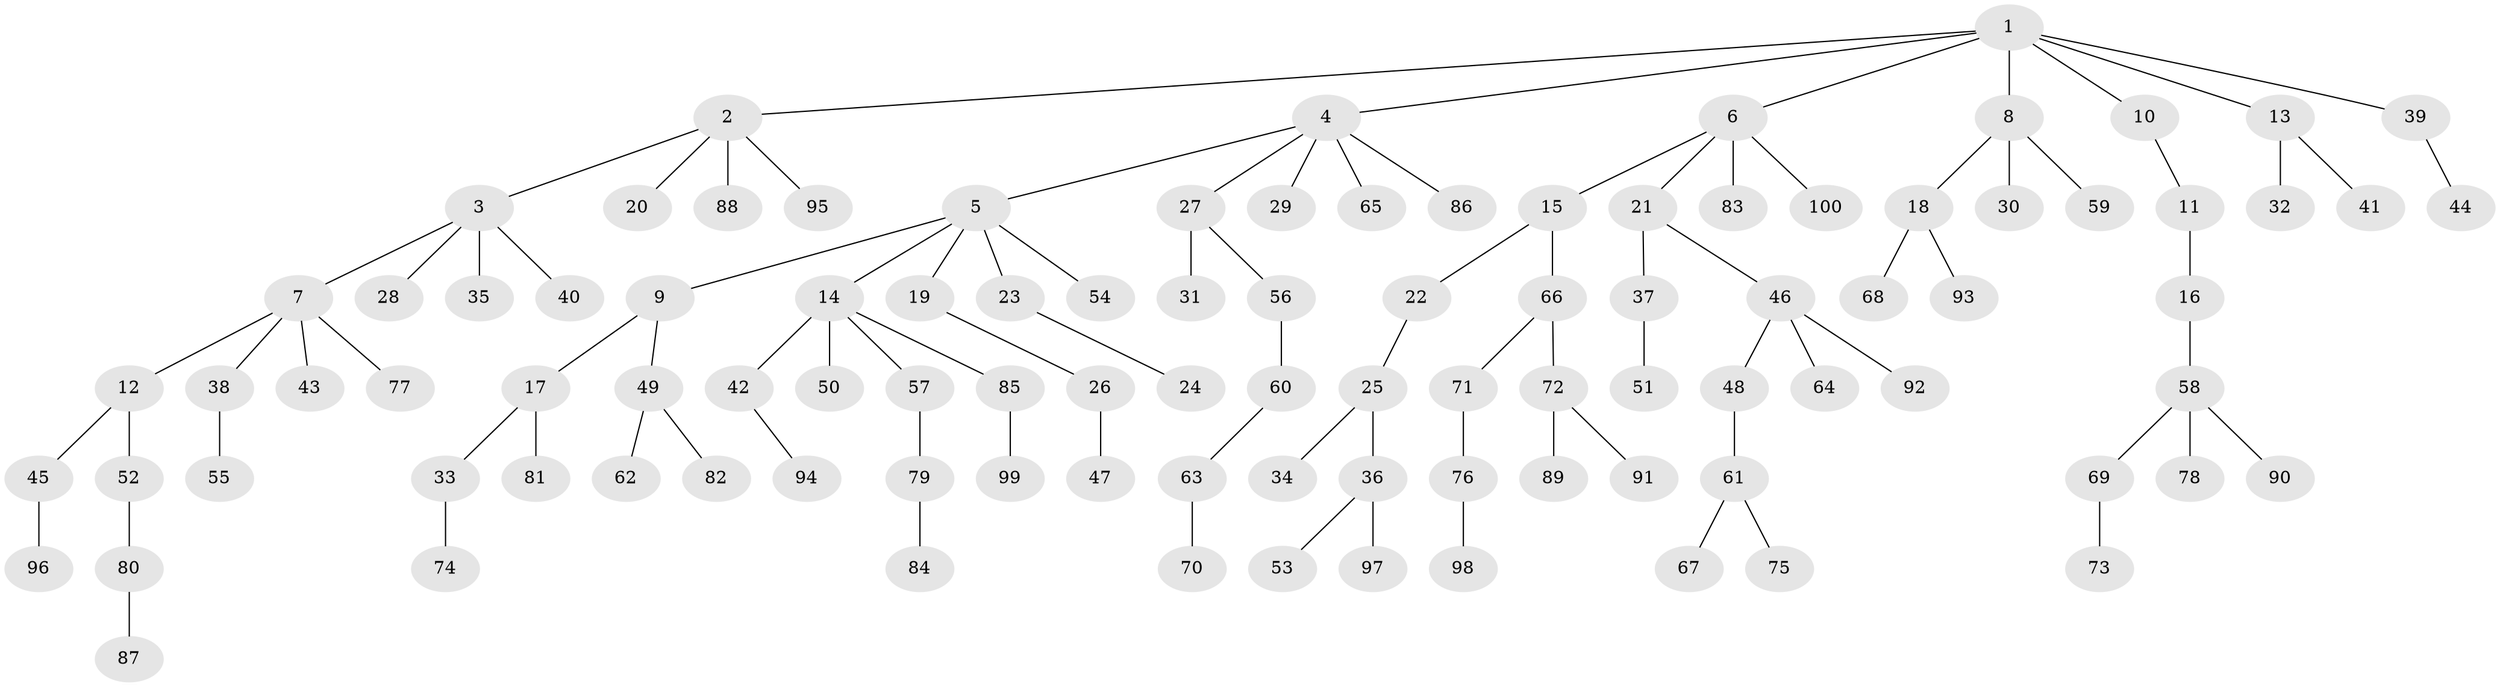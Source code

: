 // Generated by graph-tools (version 1.1) at 2025/38/02/21/25 10:38:56]
// undirected, 100 vertices, 99 edges
graph export_dot {
graph [start="1"]
  node [color=gray90,style=filled];
  1;
  2;
  3;
  4;
  5;
  6;
  7;
  8;
  9;
  10;
  11;
  12;
  13;
  14;
  15;
  16;
  17;
  18;
  19;
  20;
  21;
  22;
  23;
  24;
  25;
  26;
  27;
  28;
  29;
  30;
  31;
  32;
  33;
  34;
  35;
  36;
  37;
  38;
  39;
  40;
  41;
  42;
  43;
  44;
  45;
  46;
  47;
  48;
  49;
  50;
  51;
  52;
  53;
  54;
  55;
  56;
  57;
  58;
  59;
  60;
  61;
  62;
  63;
  64;
  65;
  66;
  67;
  68;
  69;
  70;
  71;
  72;
  73;
  74;
  75;
  76;
  77;
  78;
  79;
  80;
  81;
  82;
  83;
  84;
  85;
  86;
  87;
  88;
  89;
  90;
  91;
  92;
  93;
  94;
  95;
  96;
  97;
  98;
  99;
  100;
  1 -- 2;
  1 -- 4;
  1 -- 6;
  1 -- 8;
  1 -- 10;
  1 -- 13;
  1 -- 39;
  2 -- 3;
  2 -- 20;
  2 -- 88;
  2 -- 95;
  3 -- 7;
  3 -- 28;
  3 -- 35;
  3 -- 40;
  4 -- 5;
  4 -- 27;
  4 -- 29;
  4 -- 65;
  4 -- 86;
  5 -- 9;
  5 -- 14;
  5 -- 19;
  5 -- 23;
  5 -- 54;
  6 -- 15;
  6 -- 21;
  6 -- 83;
  6 -- 100;
  7 -- 12;
  7 -- 38;
  7 -- 43;
  7 -- 77;
  8 -- 18;
  8 -- 30;
  8 -- 59;
  9 -- 17;
  9 -- 49;
  10 -- 11;
  11 -- 16;
  12 -- 45;
  12 -- 52;
  13 -- 32;
  13 -- 41;
  14 -- 42;
  14 -- 50;
  14 -- 57;
  14 -- 85;
  15 -- 22;
  15 -- 66;
  16 -- 58;
  17 -- 33;
  17 -- 81;
  18 -- 68;
  18 -- 93;
  19 -- 26;
  21 -- 37;
  21 -- 46;
  22 -- 25;
  23 -- 24;
  25 -- 34;
  25 -- 36;
  26 -- 47;
  27 -- 31;
  27 -- 56;
  33 -- 74;
  36 -- 53;
  36 -- 97;
  37 -- 51;
  38 -- 55;
  39 -- 44;
  42 -- 94;
  45 -- 96;
  46 -- 48;
  46 -- 64;
  46 -- 92;
  48 -- 61;
  49 -- 62;
  49 -- 82;
  52 -- 80;
  56 -- 60;
  57 -- 79;
  58 -- 69;
  58 -- 78;
  58 -- 90;
  60 -- 63;
  61 -- 67;
  61 -- 75;
  63 -- 70;
  66 -- 71;
  66 -- 72;
  69 -- 73;
  71 -- 76;
  72 -- 89;
  72 -- 91;
  76 -- 98;
  79 -- 84;
  80 -- 87;
  85 -- 99;
}
